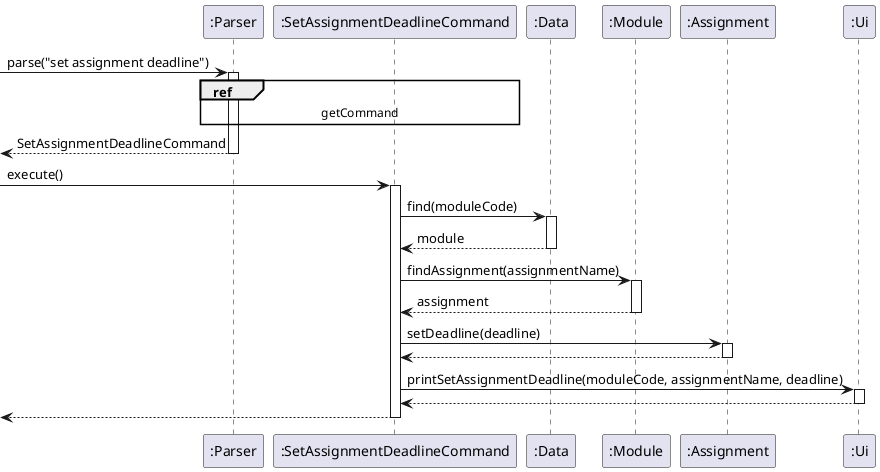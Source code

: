 @startuml

participant ":Parser" as Parser
participant ":SetAssignmentDeadlineCommand" as Command
participant ":Data" as Data
participant ":Module" as Module
participant ":Assignment" as Assignment
participant ":Ui" as Ui


[-> Parser : parse("set assignment deadline")
activate Parser

ref over Parser, Command : getCommand

[<-- Parser : SetAssignmentDeadlineCommand
deactivate Parser

[->Command : execute()
activate Command

Command -> Data : find(moduleCode)
activate Data

Data --> Command : module
deactivate Data

Command -> Module : findAssignment(assignmentName)
activate Module

Module --> Command : assignment
deactivate Module

Command -> Assignment : setDeadline(deadline)
activate Assignment

Assignment --> Command
deactivate Assignment

Command -> Ui : printSetAssignmentDeadline(moduleCode, assignmentName, deadline)
activate Ui

Ui --> Command
deactivate Ui

[<-- Command
deactivate Command

@enduml